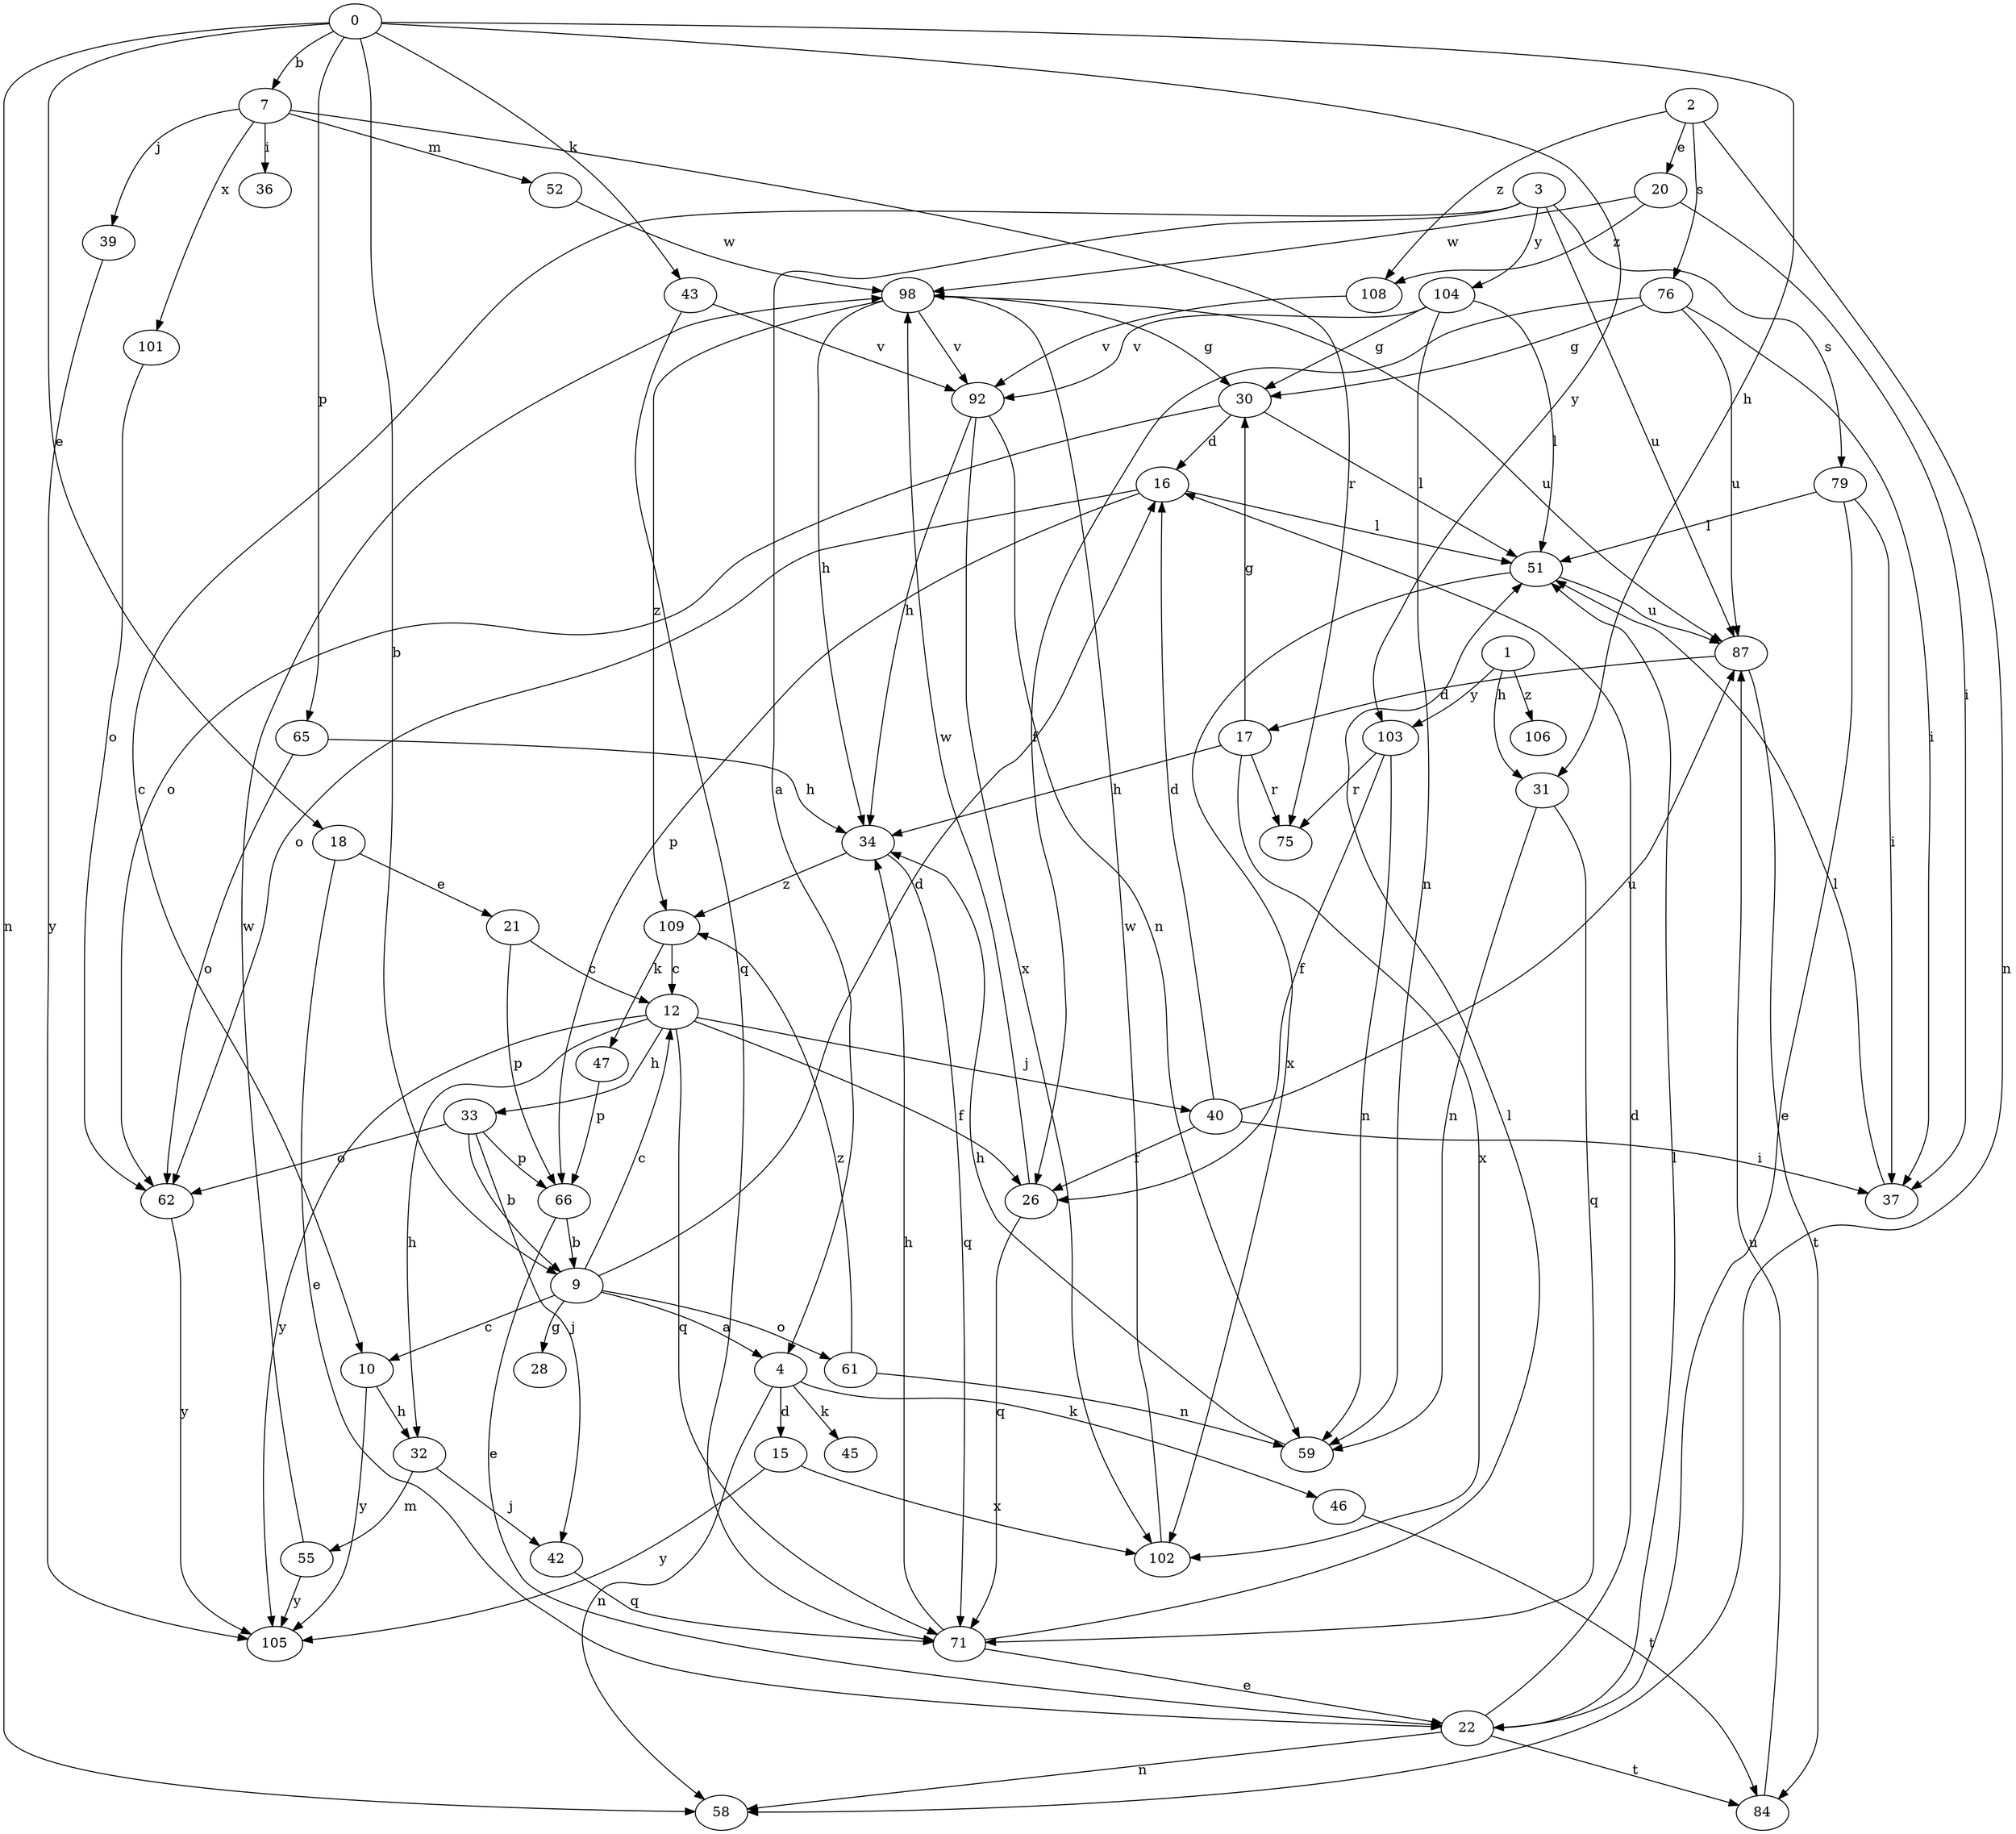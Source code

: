 strict digraph  {
0;
1;
2;
3;
4;
7;
9;
10;
12;
15;
16;
17;
18;
20;
21;
22;
26;
28;
30;
31;
32;
33;
34;
36;
37;
39;
40;
42;
43;
45;
46;
47;
51;
52;
55;
58;
59;
61;
62;
65;
66;
71;
75;
76;
79;
84;
87;
92;
98;
101;
102;
103;
104;
105;
106;
108;
109;
0 -> 7  [label=b];
0 -> 9  [label=b];
0 -> 18  [label=e];
0 -> 31  [label=h];
0 -> 43  [label=k];
0 -> 58  [label=n];
0 -> 65  [label=p];
0 -> 103  [label=y];
1 -> 31  [label=h];
1 -> 103  [label=y];
1 -> 106  [label=z];
2 -> 20  [label=e];
2 -> 58  [label=n];
2 -> 76  [label=s];
2 -> 108  [label=z];
3 -> 4  [label=a];
3 -> 10  [label=c];
3 -> 79  [label=s];
3 -> 87  [label=u];
3 -> 104  [label=y];
4 -> 15  [label=d];
4 -> 45  [label=k];
4 -> 46  [label=k];
4 -> 58  [label=n];
7 -> 36  [label=i];
7 -> 39  [label=j];
7 -> 52  [label=m];
7 -> 75  [label=r];
7 -> 101  [label=x];
9 -> 4  [label=a];
9 -> 10  [label=c];
9 -> 12  [label=c];
9 -> 16  [label=d];
9 -> 28  [label=g];
9 -> 61  [label=o];
10 -> 32  [label=h];
10 -> 105  [label=y];
12 -> 26  [label=f];
12 -> 32  [label=h];
12 -> 33  [label=h];
12 -> 40  [label=j];
12 -> 71  [label=q];
12 -> 105  [label=y];
15 -> 102  [label=x];
15 -> 105  [label=y];
16 -> 51  [label=l];
16 -> 62  [label=o];
16 -> 66  [label=p];
17 -> 30  [label=g];
17 -> 34  [label=h];
17 -> 75  [label=r];
17 -> 102  [label=x];
18 -> 21  [label=e];
18 -> 22  [label=e];
20 -> 37  [label=i];
20 -> 98  [label=w];
20 -> 108  [label=z];
21 -> 12  [label=c];
21 -> 66  [label=p];
22 -> 16  [label=d];
22 -> 51  [label=l];
22 -> 58  [label=n];
22 -> 84  [label=t];
26 -> 71  [label=q];
26 -> 98  [label=w];
30 -> 16  [label=d];
30 -> 51  [label=l];
30 -> 62  [label=o];
31 -> 59  [label=n];
31 -> 71  [label=q];
32 -> 42  [label=j];
32 -> 55  [label=m];
33 -> 9  [label=b];
33 -> 42  [label=j];
33 -> 62  [label=o];
33 -> 66  [label=p];
34 -> 71  [label=q];
34 -> 109  [label=z];
37 -> 51  [label=l];
39 -> 105  [label=y];
40 -> 16  [label=d];
40 -> 26  [label=f];
40 -> 37  [label=i];
40 -> 87  [label=u];
42 -> 71  [label=q];
43 -> 71  [label=q];
43 -> 92  [label=v];
46 -> 84  [label=t];
47 -> 66  [label=p];
51 -> 87  [label=u];
51 -> 102  [label=x];
52 -> 98  [label=w];
55 -> 98  [label=w];
55 -> 105  [label=y];
59 -> 34  [label=h];
61 -> 59  [label=n];
61 -> 109  [label=z];
62 -> 105  [label=y];
65 -> 34  [label=h];
65 -> 62  [label=o];
66 -> 9  [label=b];
66 -> 22  [label=e];
71 -> 22  [label=e];
71 -> 34  [label=h];
71 -> 51  [label=l];
76 -> 26  [label=f];
76 -> 30  [label=g];
76 -> 37  [label=i];
76 -> 87  [label=u];
79 -> 22  [label=e];
79 -> 37  [label=i];
79 -> 51  [label=l];
84 -> 87  [label=u];
87 -> 17  [label=d];
87 -> 84  [label=t];
92 -> 34  [label=h];
92 -> 59  [label=n];
92 -> 102  [label=x];
98 -> 30  [label=g];
98 -> 34  [label=h];
98 -> 87  [label=u];
98 -> 92  [label=v];
98 -> 109  [label=z];
101 -> 62  [label=o];
102 -> 98  [label=w];
103 -> 26  [label=f];
103 -> 59  [label=n];
103 -> 75  [label=r];
104 -> 30  [label=g];
104 -> 51  [label=l];
104 -> 59  [label=n];
104 -> 92  [label=v];
108 -> 92  [label=v];
109 -> 12  [label=c];
109 -> 47  [label=k];
}
